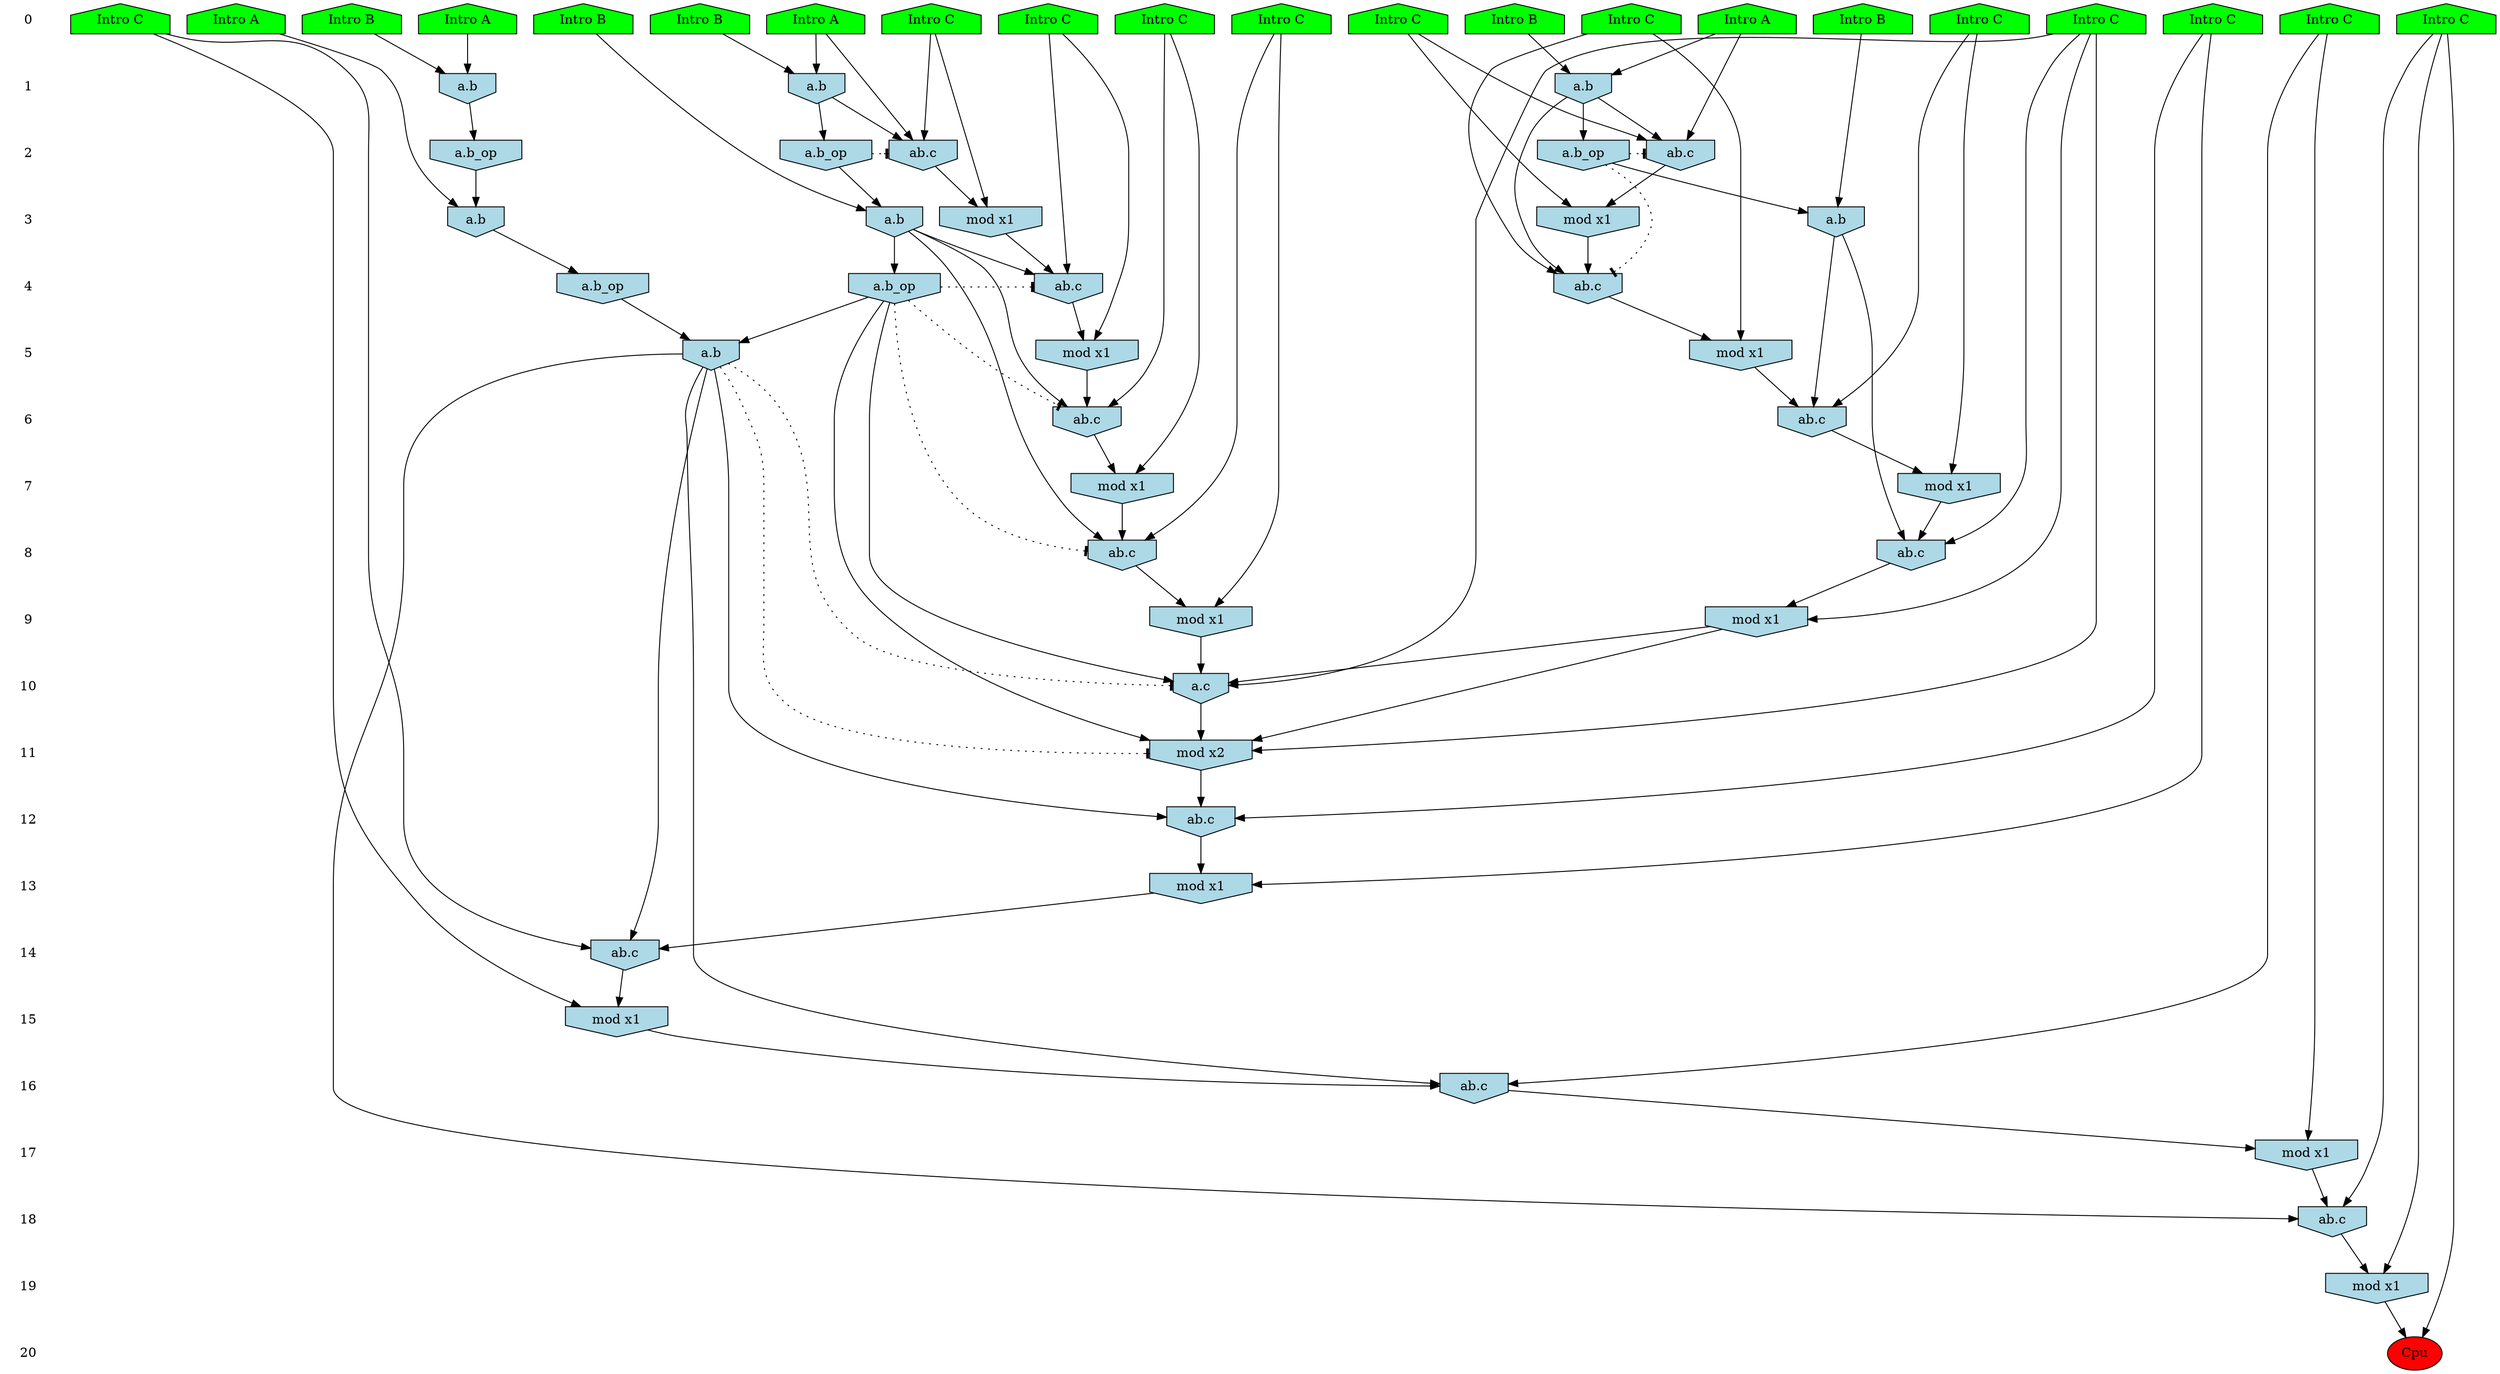 /* Compression of 1 causal flows obtained in average at 1.968459E+01 t.u */
/* Compressed causal flows were: [3628] */
digraph G{
 ranksep=.5 ; 
{ rank = same ; "0" [shape=plaintext] ; node_1 [label ="Intro B", shape=house, style=filled, fillcolor=green] ;
node_2 [label ="Intro A", shape=house, style=filled, fillcolor=green] ;
node_3 [label ="Intro A", shape=house, style=filled, fillcolor=green] ;
node_4 [label ="Intro A", shape=house, style=filled, fillcolor=green] ;
node_5 [label ="Intro B", shape=house, style=filled, fillcolor=green] ;
node_6 [label ="Intro A", shape=house, style=filled, fillcolor=green] ;
node_7 [label ="Intro B", shape=house, style=filled, fillcolor=green] ;
node_8 [label ="Intro B", shape=house, style=filled, fillcolor=green] ;
node_9 [label ="Intro B", shape=house, style=filled, fillcolor=green] ;
node_10 [label ="Intro C", shape=house, style=filled, fillcolor=green] ;
node_11 [label ="Intro C", shape=house, style=filled, fillcolor=green] ;
node_12 [label ="Intro C", shape=house, style=filled, fillcolor=green] ;
node_13 [label ="Intro C", shape=house, style=filled, fillcolor=green] ;
node_14 [label ="Intro C", shape=house, style=filled, fillcolor=green] ;
node_15 [label ="Intro C", shape=house, style=filled, fillcolor=green] ;
node_16 [label ="Intro C", shape=house, style=filled, fillcolor=green] ;
node_17 [label ="Intro C", shape=house, style=filled, fillcolor=green] ;
node_18 [label ="Intro C", shape=house, style=filled, fillcolor=green] ;
node_19 [label ="Intro C", shape=house, style=filled, fillcolor=green] ;
node_20 [label ="Intro C", shape=house, style=filled, fillcolor=green] ;
node_21 [label ="Intro C", shape=house, style=filled, fillcolor=green] ;
}
{ rank = same ; "1" [shape=plaintext] ; node_22 [label="a.b", shape=invhouse, style=filled, fillcolor = lightblue] ;
node_26 [label="a.b", shape=invhouse, style=filled, fillcolor = lightblue] ;
node_27 [label="a.b", shape=invhouse, style=filled, fillcolor = lightblue] ;
}
{ rank = same ; "2" [shape=plaintext] ; node_23 [label="ab.c", shape=invhouse, style=filled, fillcolor = lightblue] ;
node_24 [label="a.b_op", shape=invhouse, style=filled, fillcolor = lightblue] ;
node_28 [label="ab.c", shape=invhouse, style=filled, fillcolor = lightblue] ;
node_36 [label="a.b_op", shape=invhouse, style=filled, fillcolor = lightblue] ;
node_37 [label="a.b_op", shape=invhouse, style=filled, fillcolor = lightblue] ;
}
{ rank = same ; "3" [shape=plaintext] ; node_25 [label="mod x1", shape=invhouse, style=filled, fillcolor = lightblue] ;
node_29 [label="a.b", shape=invhouse, style=filled, fillcolor = lightblue] ;
node_30 [label="mod x1", shape=invhouse, style=filled, fillcolor = lightblue] ;
node_39 [label="a.b", shape=invhouse, style=filled, fillcolor = lightblue] ;
node_44 [label="a.b", shape=invhouse, style=filled, fillcolor = lightblue] ;
}
{ rank = same ; "4" [shape=plaintext] ; node_31 [label="ab.c", shape=invhouse, style=filled, fillcolor = lightblue] ;
node_35 [label="ab.c", shape=invhouse, style=filled, fillcolor = lightblue] ;
node_42 [label="a.b_op", shape=invhouse, style=filled, fillcolor = lightblue] ;
node_46 [label="a.b_op", shape=invhouse, style=filled, fillcolor = lightblue] ;
}
{ rank = same ; "5" [shape=plaintext] ; node_32 [label="mod x1", shape=invhouse, style=filled, fillcolor = lightblue] ;
node_38 [label="mod x1", shape=invhouse, style=filled, fillcolor = lightblue] ;
node_51 [label="a.b", shape=invhouse, style=filled, fillcolor = lightblue] ;
}
{ rank = same ; "6" [shape=plaintext] ; node_33 [label="ab.c", shape=invhouse, style=filled, fillcolor = lightblue] ;
node_43 [label="ab.c", shape=invhouse, style=filled, fillcolor = lightblue] ;
}
{ rank = same ; "7" [shape=plaintext] ; node_34 [label="mod x1", shape=invhouse, style=filled, fillcolor = lightblue] ;
node_45 [label="mod x1", shape=invhouse, style=filled, fillcolor = lightblue] ;
}
{ rank = same ; "8" [shape=plaintext] ; node_40 [label="ab.c", shape=invhouse, style=filled, fillcolor = lightblue] ;
node_47 [label="ab.c", shape=invhouse, style=filled, fillcolor = lightblue] ;
}
{ rank = same ; "9" [shape=plaintext] ; node_41 [label="mod x1", shape=invhouse, style=filled, fillcolor = lightblue] ;
node_48 [label="mod x1", shape=invhouse, style=filled, fillcolor = lightblue] ;
}
{ rank = same ; "10" [shape=plaintext] ; node_49 [label="a.c", shape=invhouse, style=filled, fillcolor = lightblue] ;
}
{ rank = same ; "11" [shape=plaintext] ; node_50 [label="mod x2", shape=invhouse, style=filled, fillcolor = lightblue] ;
}
{ rank = same ; "12" [shape=plaintext] ; node_52 [label="ab.c", shape=invhouse, style=filled, fillcolor = lightblue] ;
}
{ rank = same ; "13" [shape=plaintext] ; node_53 [label="mod x1", shape=invhouse, style=filled, fillcolor = lightblue] ;
}
{ rank = same ; "14" [shape=plaintext] ; node_54 [label="ab.c", shape=invhouse, style=filled, fillcolor = lightblue] ;
}
{ rank = same ; "15" [shape=plaintext] ; node_55 [label="mod x1", shape=invhouse, style=filled, fillcolor = lightblue] ;
}
{ rank = same ; "16" [shape=plaintext] ; node_56 [label="ab.c", shape=invhouse, style=filled, fillcolor = lightblue] ;
}
{ rank = same ; "17" [shape=plaintext] ; node_57 [label="mod x1", shape=invhouse, style=filled, fillcolor = lightblue] ;
}
{ rank = same ; "18" [shape=plaintext] ; node_58 [label="ab.c", shape=invhouse, style=filled, fillcolor = lightblue] ;
}
{ rank = same ; "19" [shape=plaintext] ; node_59 [label="mod x1", shape=invhouse, style=filled, fillcolor = lightblue] ;
}
{ rank = same ; "20" [shape=plaintext] ; node_60 [label ="Cpu", style=filled, fillcolor=red] ;
}
"0" -> "1" [style="invis"]; 
"1" -> "2" [style="invis"]; 
"2" -> "3" [style="invis"]; 
"3" -> "4" [style="invis"]; 
"4" -> "5" [style="invis"]; 
"5" -> "6" [style="invis"]; 
"6" -> "7" [style="invis"]; 
"7" -> "8" [style="invis"]; 
"8" -> "9" [style="invis"]; 
"9" -> "10" [style="invis"]; 
"10" -> "11" [style="invis"]; 
"11" -> "12" [style="invis"]; 
"12" -> "13" [style="invis"]; 
"13" -> "14" [style="invis"]; 
"14" -> "15" [style="invis"]; 
"15" -> "16" [style="invis"]; 
"16" -> "17" [style="invis"]; 
"17" -> "18" [style="invis"]; 
"18" -> "19" [style="invis"]; 
"19" -> "20" [style="invis"]; 
node_4 -> node_22
node_9 -> node_22
node_4 -> node_23
node_10 -> node_23
node_22 -> node_23
node_22 -> node_24
node_10 -> node_25
node_23 -> node_25
node_6 -> node_26
node_8 -> node_26
node_1 -> node_27
node_2 -> node_27
node_6 -> node_28
node_12 -> node_28
node_26 -> node_28
node_7 -> node_29
node_24 -> node_29
node_12 -> node_30
node_28 -> node_30
node_15 -> node_31
node_25 -> node_31
node_29 -> node_31
node_15 -> node_32
node_31 -> node_32
node_21 -> node_33
node_29 -> node_33
node_32 -> node_33
node_21 -> node_34
node_33 -> node_34
node_16 -> node_35
node_26 -> node_35
node_30 -> node_35
node_27 -> node_36
node_26 -> node_37
node_16 -> node_38
node_35 -> node_38
node_5 -> node_39
node_37 -> node_39
node_17 -> node_40
node_29 -> node_40
node_34 -> node_40
node_17 -> node_41
node_40 -> node_41
node_29 -> node_42
node_20 -> node_43
node_38 -> node_43
node_39 -> node_43
node_3 -> node_44
node_36 -> node_44
node_20 -> node_45
node_43 -> node_45
node_44 -> node_46
node_19 -> node_47
node_39 -> node_47
node_45 -> node_47
node_19 -> node_48
node_47 -> node_48
node_19 -> node_49
node_41 -> node_49
node_42 -> node_49
node_48 -> node_49
node_19 -> node_50
node_42 -> node_50
node_48 -> node_50
node_49 -> node_50
node_42 -> node_51
node_46 -> node_51
node_11 -> node_52
node_50 -> node_52
node_51 -> node_52
node_11 -> node_53
node_52 -> node_53
node_13 -> node_54
node_51 -> node_54
node_53 -> node_54
node_13 -> node_55
node_54 -> node_55
node_18 -> node_56
node_51 -> node_56
node_55 -> node_56
node_18 -> node_57
node_56 -> node_57
node_14 -> node_58
node_51 -> node_58
node_57 -> node_58
node_14 -> node_59
node_58 -> node_59
node_14 -> node_60
node_59 -> node_60
node_24 -> node_23 [style=dotted, arrowhead = tee] 
node_37 -> node_35 [style=dotted, arrowhead = tee] 
node_37 -> node_28 [style=dotted, arrowhead = tee] 
node_42 -> node_40 [style=dotted, arrowhead = tee] 
node_42 -> node_33 [style=dotted, arrowhead = tee] 
node_42 -> node_31 [style=dotted, arrowhead = tee] 
node_51 -> node_50 [style=dotted, arrowhead = tee] 
node_51 -> node_49 [style=dotted, arrowhead = tee] 
}
/*
 Dot generation time: 0.000361
*/